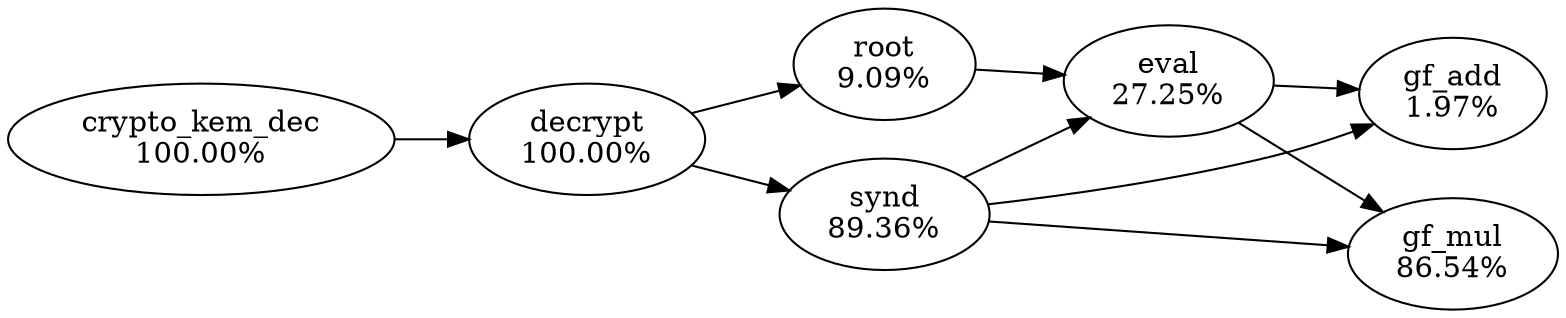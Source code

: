 digraph G {
  rankdir=LR;
  F556255f788b0 [label="decrypt\n100.00%"];
  F556255f79a60 [label="synd\n89.36%"];
  F556255f7aa50 [label="root\n9.09%"];
  F556255f9d510 [label="gf_mul\n86.54%"];
  F55625607f090 [label="eval\n27.25%"];
  F55625607f840 [label="gf_add\n1.97%"];
  F55625609c4b0 [label="crypto_kem_dec\n100.00%"];
  F556255f788b0 -> F556255f79a60
  F556255f788b0 -> F556255f7aa50
  F556255f79a60 -> F556255f9d510
  F556255f79a60 -> F55625607f090
  F556255f79a60 -> F55625607f840
  F556255f7aa50 -> F55625607f090
  F55625607f090 -> F556255f9d510
  F55625607f090 -> F55625607f840
  F55625609c4b0 -> F556255f788b0
}
